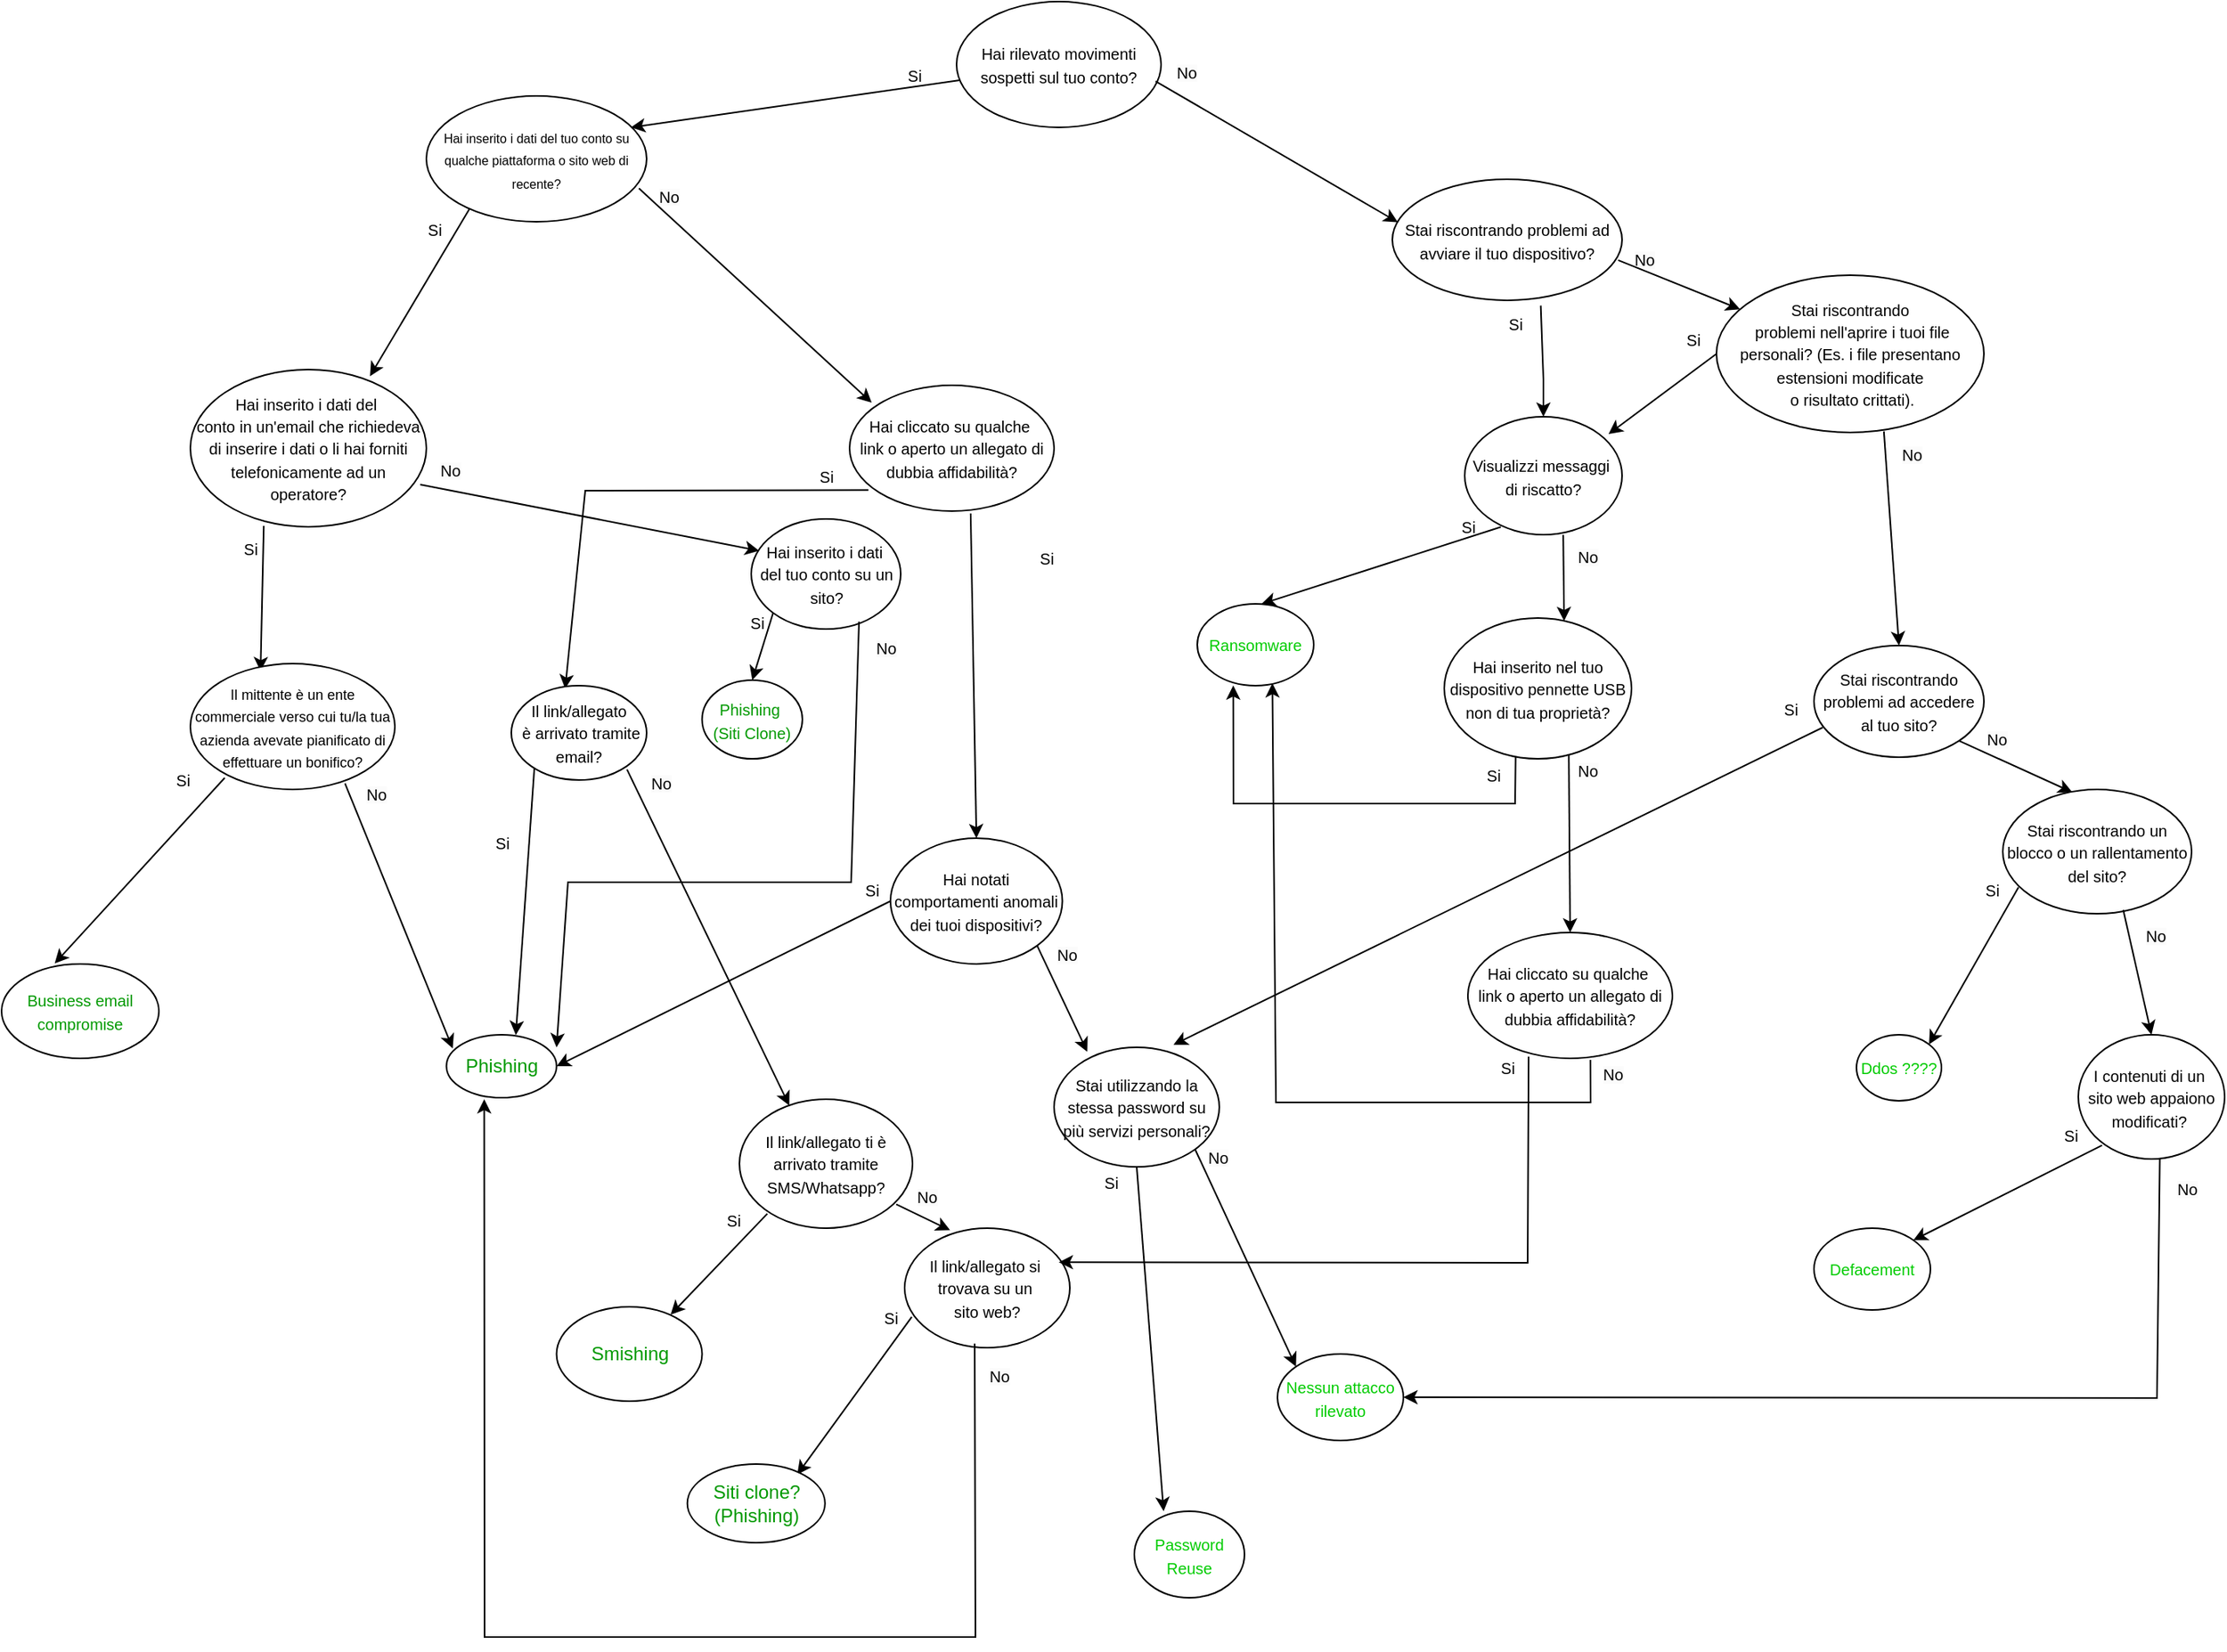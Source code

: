 <mxfile version="24.6.5" type="github">
  <diagram name="Pagina-1" id="C2TrevC_rkaqsCcJrRxx">
    <mxGraphModel dx="2335" dy="1694" grid="1" gridSize="10" guides="1" tooltips="1" connect="1" arrows="1" fold="1" page="1" pageScale="1" pageWidth="827" pageHeight="1169" math="0" shadow="0">
      <root>
        <mxCell id="0" />
        <mxCell id="1" parent="0" />
        <mxCell id="TMiehQ8rS3ajYmThUONe-1" value="&lt;font style=&quot;font-size: 10px;&quot;&gt;Hai rilevato movimenti sospetti sul tuo conto?&lt;/font&gt;" style="ellipse;whiteSpace=wrap;html=1;" parent="1" vertex="1">
          <mxGeometry x="467" y="-80" width="130" height="80" as="geometry" />
        </mxCell>
        <mxCell id="TMiehQ8rS3ajYmThUONe-2" value="&lt;span style=&quot;font-size: 10px;&quot;&gt;Stai riscontrando problemi ad avviare il tuo dispositivo?&lt;/span&gt;" style="ellipse;whiteSpace=wrap;html=1;" parent="1" vertex="1">
          <mxGeometry x="744" y="33" width="146" height="77" as="geometry" />
        </mxCell>
        <mxCell id="TMiehQ8rS3ajYmThUONe-3" value="&lt;font style=&quot;font-size: 8px;&quot;&gt;Hai inserito i dati del tuo conto su qualche piattaforma o sito web di recente?&lt;/font&gt;" style="ellipse;whiteSpace=wrap;html=1;" parent="1" vertex="1">
          <mxGeometry x="130" y="-20" width="140" height="80" as="geometry" />
        </mxCell>
        <mxCell id="TMiehQ8rS3ajYmThUONe-4" value="" style="endArrow=classic;html=1;rounded=0;exitX=0.016;exitY=0.625;exitDx=0;exitDy=0;exitPerimeter=0;entryX=0.929;entryY=0.25;entryDx=0;entryDy=0;entryPerimeter=0;" parent="1" source="TMiehQ8rS3ajYmThUONe-1" target="TMiehQ8rS3ajYmThUONe-3" edge="1">
          <mxGeometry width="50" height="50" relative="1" as="geometry">
            <mxPoint x="330" y="200" as="sourcePoint" />
            <mxPoint x="300" y="130" as="targetPoint" />
          </mxGeometry>
        </mxCell>
        <mxCell id="TMiehQ8rS3ajYmThUONe-5" value="" style="endArrow=classic;html=1;rounded=0;exitX=0.973;exitY=0.633;exitDx=0;exitDy=0;exitPerimeter=0;entryX=0.024;entryY=0.355;entryDx=0;entryDy=0;entryPerimeter=0;" parent="1" source="TMiehQ8rS3ajYmThUONe-1" target="TMiehQ8rS3ajYmThUONe-2" edge="1">
          <mxGeometry width="50" height="50" relative="1" as="geometry">
            <mxPoint x="483" y="130" as="sourcePoint" />
            <mxPoint x="420" y="152" as="targetPoint" />
          </mxGeometry>
        </mxCell>
        <mxCell id="TMiehQ8rS3ajYmThUONe-6" value="&lt;font style=&quot;font-size: 10px;&quot;&gt;Si&lt;/font&gt;" style="text;html=1;align=center;verticalAlign=middle;resizable=0;points=[];autosize=1;strokeColor=none;fillColor=none;" parent="1" vertex="1">
          <mxGeometry x="425" y="-48" width="30" height="30" as="geometry" />
        </mxCell>
        <mxCell id="TMiehQ8rS3ajYmThUONe-7" value="&lt;span style=&quot;color: rgb(0, 0, 0); font-family: Helvetica; font-size: 10px; font-style: normal; font-variant-ligatures: normal; font-variant-caps: normal; font-weight: 400; letter-spacing: normal; orphans: 2; text-align: center; text-indent: 0px; text-transform: none; widows: 2; word-spacing: 0px; -webkit-text-stroke-width: 0px; white-space: nowrap; background-color: rgb(251, 251, 251); text-decoration-thickness: initial; text-decoration-style: initial; text-decoration-color: initial; display: inline !important; float: none;&quot;&gt;No&lt;/span&gt;" style="text;whiteSpace=wrap;html=1;" parent="1" vertex="1">
          <mxGeometry x="605" y="-49" width="20" height="18" as="geometry" />
        </mxCell>
        <mxCell id="TMiehQ8rS3ajYmThUONe-8" value="&lt;font style=&quot;font-size: 10px;&quot;&gt;Si&lt;/font&gt;" style="text;html=1;align=center;verticalAlign=middle;resizable=0;points=[];autosize=1;strokeColor=none;fillColor=none;" parent="1" vertex="1">
          <mxGeometry x="120" y="50" width="30" height="30" as="geometry" />
        </mxCell>
        <mxCell id="TMiehQ8rS3ajYmThUONe-9" value="" style="endArrow=classic;html=1;rounded=0;exitX=0.195;exitY=0.9;exitDx=0;exitDy=0;exitPerimeter=0;entryX=0.761;entryY=0.042;entryDx=0;entryDy=0;entryPerimeter=0;" parent="1" source="TMiehQ8rS3ajYmThUONe-3" edge="1" target="_5rvxyNiYHPKeLXy1PwG-7">
          <mxGeometry width="50" height="50" relative="1" as="geometry">
            <mxPoint x="202" y="160" as="sourcePoint" />
            <mxPoint x="160" y="200" as="targetPoint" />
          </mxGeometry>
        </mxCell>
        <mxCell id="_5rvxyNiYHPKeLXy1PwG-1" value="&lt;font style=&quot;font-size: 10px;&quot;&gt;Si&lt;/font&gt;" style="text;html=1;align=center;verticalAlign=middle;resizable=0;points=[];autosize=1;strokeColor=none;fillColor=none;" vertex="1" parent="1">
          <mxGeometry x="920" y="120" width="30" height="30" as="geometry" />
        </mxCell>
        <mxCell id="_5rvxyNiYHPKeLXy1PwG-2" value="" style="endArrow=classic;html=1;rounded=0;exitX=0.646;exitY=1.043;exitDx=0;exitDy=0;exitPerimeter=0;entryX=0.5;entryY=0;entryDx=0;entryDy=0;" edge="1" parent="1" source="TMiehQ8rS3ajYmThUONe-2" target="_5rvxyNiYHPKeLXy1PwG-59">
          <mxGeometry width="50" height="50" relative="1" as="geometry">
            <mxPoint x="575.5" y="166" as="sourcePoint" />
            <mxPoint x="560" y="211" as="targetPoint" />
            <Array as="points">
              <mxPoint x="840" y="160" />
            </Array>
          </mxGeometry>
        </mxCell>
        <mxCell id="_5rvxyNiYHPKeLXy1PwG-3" value="&lt;span style=&quot;color: rgb(0, 0, 0); font-family: Helvetica; font-size: 10px; font-style: normal; font-variant-ligatures: normal; font-variant-caps: normal; font-weight: 400; letter-spacing: normal; orphans: 2; text-align: center; text-indent: 0px; text-transform: none; widows: 2; word-spacing: 0px; -webkit-text-stroke-width: 0px; white-space: nowrap; background-color: rgb(251, 251, 251); text-decoration-thickness: initial; text-decoration-style: initial; text-decoration-color: initial; display: inline !important; float: none;&quot;&gt;No&lt;/span&gt;" style="text;whiteSpace=wrap;html=1;" vertex="1" parent="1">
          <mxGeometry x="275.88" y="30" width="20" height="20" as="geometry" />
        </mxCell>
        <mxCell id="_5rvxyNiYHPKeLXy1PwG-5" value="" style="endArrow=classic;html=1;rounded=0;exitX=0.965;exitY=0.735;exitDx=0;exitDy=0;exitPerimeter=0;entryX=0.108;entryY=0.138;entryDx=0;entryDy=0;entryPerimeter=0;" edge="1" parent="1" source="TMiehQ8rS3ajYmThUONe-3" target="_5rvxyNiYHPKeLXy1PwG-6">
          <mxGeometry width="50" height="50" relative="1" as="geometry">
            <mxPoint x="287" y="160" as="sourcePoint" />
            <mxPoint x="310" y="200" as="targetPoint" />
          </mxGeometry>
        </mxCell>
        <mxCell id="_5rvxyNiYHPKeLXy1PwG-6" value="&lt;span style=&quot;font-size: 10px;&quot;&gt;Hai cliccato su qualche&amp;nbsp;&lt;/span&gt;&lt;div&gt;&lt;span style=&quot;font-size: 10px;&quot;&gt;link o aperto un allegato di dubbia affidabilità?&lt;/span&gt;&lt;/div&gt;" style="ellipse;whiteSpace=wrap;html=1;" vertex="1" parent="1">
          <mxGeometry x="399" y="164" width="130" height="80" as="geometry" />
        </mxCell>
        <mxCell id="_5rvxyNiYHPKeLXy1PwG-7" value="&lt;font style=&quot;font-size: 10px;&quot;&gt;Hai inserito i dati del&amp;nbsp;&lt;/font&gt;&lt;div&gt;&lt;font style=&quot;font-size: 10px;&quot;&gt;conto in un&#39;email che richiedeva di inserire&amp;nbsp;&lt;/font&gt;&lt;span style=&quot;font-size: 10px; background-color: initial;&quot;&gt;i dati o li hai forniti telefonicamente ad un operatore?&lt;/span&gt;&lt;/div&gt;" style="ellipse;whiteSpace=wrap;html=1;" vertex="1" parent="1">
          <mxGeometry x="-20" y="154" width="150" height="100" as="geometry" />
        </mxCell>
        <mxCell id="_5rvxyNiYHPKeLXy1PwG-8" value="&lt;span style=&quot;color: rgb(0, 0, 0); font-family: Helvetica; font-size: 10px; font-style: normal; font-variant-ligatures: normal; font-variant-caps: normal; font-weight: 400; letter-spacing: normal; orphans: 2; text-align: center; text-indent: 0px; text-transform: none; widows: 2; word-spacing: 0px; -webkit-text-stroke-width: 0px; white-space: nowrap; background-color: rgb(251, 251, 251); text-decoration-thickness: initial; text-decoration-style: initial; text-decoration-color: initial; display: inline !important; float: none;&quot;&gt;No&lt;/span&gt;" style="text;whiteSpace=wrap;html=1;" vertex="1" parent="1">
          <mxGeometry x="896" y="70" width="20" height="20" as="geometry" />
        </mxCell>
        <mxCell id="_5rvxyNiYHPKeLXy1PwG-10" value="" style="endArrow=classic;html=1;rounded=0;exitX=0.983;exitY=0.668;exitDx=0;exitDy=0;exitPerimeter=0;" edge="1" parent="1" source="TMiehQ8rS3ajYmThUONe-2" target="_5rvxyNiYHPKeLXy1PwG-119">
          <mxGeometry width="50" height="50" relative="1" as="geometry">
            <mxPoint x="700" y="173" as="sourcePoint" />
            <mxPoint x="732" y="217" as="targetPoint" />
          </mxGeometry>
        </mxCell>
        <mxCell id="_5rvxyNiYHPKeLXy1PwG-11" value="" style="endArrow=classic;html=1;rounded=0;exitX=0.092;exitY=0.833;exitDx=0;exitDy=0;exitPerimeter=0;entryX=0.398;entryY=0.032;entryDx=0;entryDy=0;entryPerimeter=0;" edge="1" parent="1" source="_5rvxyNiYHPKeLXy1PwG-6" target="_5rvxyNiYHPKeLXy1PwG-27">
          <mxGeometry width="50" height="50" relative="1" as="geometry">
            <mxPoint x="330" y="253" as="sourcePoint" />
            <mxPoint x="320" y="310" as="targetPoint" />
            <Array as="points">
              <mxPoint x="231" y="231" />
            </Array>
          </mxGeometry>
        </mxCell>
        <mxCell id="_5rvxyNiYHPKeLXy1PwG-13" value="&lt;span style=&quot;font-size: 10px;&quot;&gt;Hai inserito i dati&amp;nbsp;&lt;/span&gt;&lt;div&gt;&lt;span style=&quot;font-size: 10px;&quot;&gt;del tuo conto su un sito?&lt;/span&gt;&lt;/div&gt;" style="ellipse;whiteSpace=wrap;html=1;" vertex="1" parent="1">
          <mxGeometry x="336.5" y="249" width="95" height="70" as="geometry" />
        </mxCell>
        <mxCell id="_5rvxyNiYHPKeLXy1PwG-14" value="" style="endArrow=classic;html=1;rounded=0;exitX=0.311;exitY=0.994;exitDx=0;exitDy=0;exitPerimeter=0;entryX=0.343;entryY=0.06;entryDx=0;entryDy=0;entryPerimeter=0;" edge="1" parent="1" source="_5rvxyNiYHPKeLXy1PwG-7" target="_5rvxyNiYHPKeLXy1PwG-15">
          <mxGeometry width="50" height="50" relative="1" as="geometry">
            <mxPoint x="72" y="274" as="sourcePoint" />
            <mxPoint x="68" y="319" as="targetPoint" />
          </mxGeometry>
        </mxCell>
        <mxCell id="_5rvxyNiYHPKeLXy1PwG-15" value="&lt;font style=&quot;font-size: 9px;&quot;&gt;Il mittente è un ente commerciale verso cui tu/la tua azienda avevate pianificato di effettuare un bonifico?&lt;/font&gt;" style="ellipse;whiteSpace=wrap;html=1;" vertex="1" parent="1">
          <mxGeometry x="-20" y="341" width="130" height="80" as="geometry" />
        </mxCell>
        <mxCell id="_5rvxyNiYHPKeLXy1PwG-16" value="&lt;font style=&quot;font-size: 10px;&quot;&gt;Si&lt;/font&gt;" style="text;html=1;align=center;verticalAlign=middle;resizable=0;points=[];autosize=1;strokeColor=none;fillColor=none;" vertex="1" parent="1">
          <mxGeometry x="3" y="253" width="30" height="30" as="geometry" />
        </mxCell>
        <mxCell id="_5rvxyNiYHPKeLXy1PwG-18" value="" style="endArrow=classic;html=1;rounded=0;exitX=0.756;exitY=0.952;exitDx=0;exitDy=0;exitPerimeter=0;entryX=0.057;entryY=0.218;entryDx=0;entryDy=0;entryPerimeter=0;" edge="1" parent="1" source="_5rvxyNiYHPKeLXy1PwG-15" target="_5rvxyNiYHPKeLXy1PwG-26">
          <mxGeometry width="50" height="50" relative="1" as="geometry">
            <mxPoint x="147" y="390" as="sourcePoint" />
            <mxPoint x="170" y="430" as="targetPoint" />
          </mxGeometry>
        </mxCell>
        <mxCell id="_5rvxyNiYHPKeLXy1PwG-19" value="" style="endArrow=classic;html=1;rounded=0;exitX=0.974;exitY=0.731;exitDx=0;exitDy=0;exitPerimeter=0;entryX=0.053;entryY=0.289;entryDx=0;entryDy=0;entryPerimeter=0;" edge="1" parent="1" source="_5rvxyNiYHPKeLXy1PwG-7" target="_5rvxyNiYHPKeLXy1PwG-13">
          <mxGeometry width="50" height="50" relative="1" as="geometry">
            <mxPoint x="200" y="260" as="sourcePoint" />
            <mxPoint x="270" y="300" as="targetPoint" />
          </mxGeometry>
        </mxCell>
        <mxCell id="_5rvxyNiYHPKeLXy1PwG-20" value="&lt;span style=&quot;color: rgb(0, 0, 0); font-family: Helvetica; font-size: 10px; font-style: normal; font-variant-ligatures: normal; font-variant-caps: normal; font-weight: 400; letter-spacing: normal; orphans: 2; text-align: center; text-indent: 0px; text-transform: none; widows: 2; word-spacing: 0px; -webkit-text-stroke-width: 0px; white-space: nowrap; background-color: rgb(251, 251, 251); text-decoration-thickness: initial; text-decoration-style: initial; text-decoration-color: initial; display: inline !important; float: none;&quot;&gt;No&lt;/span&gt;" style="text;whiteSpace=wrap;html=1;" vertex="1" parent="1">
          <mxGeometry x="137" y="204" width="20" height="20" as="geometry" />
        </mxCell>
        <mxCell id="_5rvxyNiYHPKeLXy1PwG-22" value="&lt;span style=&quot;color: rgb(0, 0, 0); font-family: Helvetica; font-size: 10px; font-style: normal; font-variant-ligatures: normal; font-variant-caps: normal; font-weight: 400; letter-spacing: normal; orphans: 2; text-align: center; text-indent: 0px; text-transform: none; widows: 2; word-spacing: 0px; -webkit-text-stroke-width: 0px; white-space: nowrap; background-color: rgb(251, 251, 251); text-decoration-thickness: initial; text-decoration-style: initial; text-decoration-color: initial; display: inline !important; float: none;&quot;&gt;No&lt;/span&gt;" style="text;whiteSpace=wrap;html=1;" vertex="1" parent="1">
          <mxGeometry x="90" y="410" width="20" height="20" as="geometry" />
        </mxCell>
        <mxCell id="_5rvxyNiYHPKeLXy1PwG-23" value="" style="endArrow=classic;html=1;rounded=0;exitX=0.168;exitY=0.908;exitDx=0;exitDy=0;exitPerimeter=0;entryX=0.338;entryY=-0.006;entryDx=0;entryDy=0;entryPerimeter=0;" edge="1" parent="1" source="_5rvxyNiYHPKeLXy1PwG-15" target="_5rvxyNiYHPKeLXy1PwG-25">
          <mxGeometry width="50" height="50" relative="1" as="geometry">
            <mxPoint x="68" y="395" as="sourcePoint" />
            <mxPoint x="64" y="440" as="targetPoint" />
          </mxGeometry>
        </mxCell>
        <mxCell id="_5rvxyNiYHPKeLXy1PwG-24" value="&lt;font style=&quot;font-size: 10px;&quot;&gt;Si&lt;/font&gt;" style="text;html=1;align=center;verticalAlign=middle;resizable=0;points=[];autosize=1;strokeColor=none;fillColor=none;" vertex="1" parent="1">
          <mxGeometry x="-40" y="400" width="30" height="30" as="geometry" />
        </mxCell>
        <mxCell id="_5rvxyNiYHPKeLXy1PwG-25" value="&lt;font color=&quot;#009900&quot; size=&quot;1&quot;&gt;Business email compromise&lt;/font&gt;" style="ellipse;whiteSpace=wrap;html=1;" vertex="1" parent="1">
          <mxGeometry x="-140" y="532" width="100" height="60" as="geometry" />
        </mxCell>
        <mxCell id="_5rvxyNiYHPKeLXy1PwG-26" value="&lt;font color=&quot;#009900&quot;&gt;Phishing&lt;/font&gt;" style="ellipse;whiteSpace=wrap;html=1;" vertex="1" parent="1">
          <mxGeometry x="142.76" y="577" width="70" height="40" as="geometry" />
        </mxCell>
        <mxCell id="_5rvxyNiYHPKeLXy1PwG-27" value="&lt;span style=&quot;font-size: 10px;&quot;&gt;Il link/allegato&lt;/span&gt;&lt;div&gt;&lt;span style=&quot;font-size: 10px;&quot;&gt;&amp;nbsp;è arrivato tramite email?&lt;/span&gt;&lt;/div&gt;" style="ellipse;whiteSpace=wrap;html=1;" vertex="1" parent="1">
          <mxGeometry x="184" y="355" width="86" height="60" as="geometry" />
        </mxCell>
        <mxCell id="_5rvxyNiYHPKeLXy1PwG-34" value="&lt;font style=&quot;font-size: 10px;&quot;&gt;Si&lt;/font&gt;" style="text;html=1;align=center;verticalAlign=middle;resizable=0;points=[];autosize=1;strokeColor=none;fillColor=none;" vertex="1" parent="1">
          <mxGeometry x="369" y="206.5" width="30" height="30" as="geometry" />
        </mxCell>
        <mxCell id="_5rvxyNiYHPKeLXy1PwG-35" value="" style="endArrow=classic;html=1;rounded=0;exitX=0.17;exitY=0.878;exitDx=0;exitDy=0;entryX=0.63;entryY=0.005;entryDx=0;entryDy=0;entryPerimeter=0;exitPerimeter=0;" edge="1" parent="1" source="_5rvxyNiYHPKeLXy1PwG-27" target="_5rvxyNiYHPKeLXy1PwG-26">
          <mxGeometry width="50" height="50" relative="1" as="geometry">
            <mxPoint x="284" y="369.5" as="sourcePoint" />
            <mxPoint x="220" y="420" as="targetPoint" />
          </mxGeometry>
        </mxCell>
        <mxCell id="_5rvxyNiYHPKeLXy1PwG-36" value="" style="endArrow=classic;html=1;rounded=0;exitX=0.855;exitY=0.889;exitDx=0;exitDy=0;entryX=0.288;entryY=0.049;entryDx=0;entryDy=0;entryPerimeter=0;exitPerimeter=0;" edge="1" parent="1" source="_5rvxyNiYHPKeLXy1PwG-27" target="_5rvxyNiYHPKeLXy1PwG-37">
          <mxGeometry width="50" height="50" relative="1" as="geometry">
            <mxPoint x="350" y="368.32" as="sourcePoint" />
            <mxPoint x="380" y="420" as="targetPoint" />
          </mxGeometry>
        </mxCell>
        <mxCell id="_5rvxyNiYHPKeLXy1PwG-37" value="&lt;span style=&quot;font-size: 10px;&quot;&gt;Il link/allegato ti è arrivato tramite SMS/Whatsapp?&lt;/span&gt;" style="ellipse;whiteSpace=wrap;html=1;" vertex="1" parent="1">
          <mxGeometry x="329" y="618" width="110" height="82" as="geometry" />
        </mxCell>
        <mxCell id="_5rvxyNiYHPKeLXy1PwG-38" value="&lt;font style=&quot;font-size: 10px;&quot;&gt;Si&lt;/font&gt;" style="text;html=1;align=center;verticalAlign=middle;resizable=0;points=[];autosize=1;strokeColor=none;fillColor=none;" vertex="1" parent="1">
          <mxGeometry x="162.76" y="440" width="30" height="30" as="geometry" />
        </mxCell>
        <mxCell id="_5rvxyNiYHPKeLXy1PwG-39" value="" style="endArrow=classic;html=1;rounded=0;exitX=0.161;exitY=0.888;exitDx=0;exitDy=0;exitPerimeter=0;entryX=0.784;entryY=0.083;entryDx=0;entryDy=0;entryPerimeter=0;" edge="1" parent="1" source="_5rvxyNiYHPKeLXy1PwG-37" target="_5rvxyNiYHPKeLXy1PwG-40">
          <mxGeometry width="50" height="50" relative="1" as="geometry">
            <mxPoint x="366" y="480" as="sourcePoint" />
            <mxPoint x="340" y="530" as="targetPoint" />
          </mxGeometry>
        </mxCell>
        <mxCell id="_5rvxyNiYHPKeLXy1PwG-40" value="&lt;font color=&quot;#009900&quot;&gt;Smishing&lt;/font&gt;" style="ellipse;whiteSpace=wrap;html=1;" vertex="1" parent="1">
          <mxGeometry x="212.76" y="750" width="92.5" height="60" as="geometry" />
        </mxCell>
        <mxCell id="_5rvxyNiYHPKeLXy1PwG-41" value="" style="endArrow=classic;html=1;rounded=0;exitX=0;exitY=1;exitDx=0;exitDy=0;entryX=0.5;entryY=0;entryDx=0;entryDy=0;" edge="1" parent="1" source="_5rvxyNiYHPKeLXy1PwG-13" target="_5rvxyNiYHPKeLXy1PwG-96">
          <mxGeometry width="50" height="50" relative="1" as="geometry">
            <mxPoint x="392" y="350.5" as="sourcePoint" />
            <mxPoint x="300" y="510" as="targetPoint" />
          </mxGeometry>
        </mxCell>
        <mxCell id="_5rvxyNiYHPKeLXy1PwG-44" value="&lt;font style=&quot;font-size: 10px;&quot;&gt;Si&lt;/font&gt;" style="text;html=1;align=center;verticalAlign=middle;resizable=0;points=[];autosize=1;strokeColor=none;fillColor=none;" vertex="1" parent="1">
          <mxGeometry x="324.63" y="299.5" width="30" height="30" as="geometry" />
        </mxCell>
        <mxCell id="_5rvxyNiYHPKeLXy1PwG-45" value="&lt;font style=&quot;font-size: 10px;&quot;&gt;Si&lt;/font&gt;" style="text;html=1;align=center;verticalAlign=middle;resizable=0;points=[];autosize=1;strokeColor=none;fillColor=none;" vertex="1" parent="1">
          <mxGeometry x="310" y="680" width="30" height="30" as="geometry" />
        </mxCell>
        <mxCell id="_5rvxyNiYHPKeLXy1PwG-46" value="&lt;span style=&quot;color: rgb(0, 0, 0); font-family: Helvetica; font-size: 10px; font-style: normal; font-variant-ligatures: normal; font-variant-caps: normal; font-weight: 400; letter-spacing: normal; orphans: 2; text-align: center; text-indent: 0px; text-transform: none; widows: 2; word-spacing: 0px; -webkit-text-stroke-width: 0px; white-space: nowrap; background-color: rgb(251, 251, 251); text-decoration-thickness: initial; text-decoration-style: initial; text-decoration-color: initial; display: inline !important; float: none;&quot;&gt;No&lt;/span&gt;" style="text;whiteSpace=wrap;html=1;" vertex="1" parent="1">
          <mxGeometry x="270.88" y="403" width="20" height="20" as="geometry" />
        </mxCell>
        <mxCell id="_5rvxyNiYHPKeLXy1PwG-47" value="" style="endArrow=classic;html=1;rounded=0;exitX=0.906;exitY=0.815;exitDx=0;exitDy=0;exitPerimeter=0;entryX=0.275;entryY=0.017;entryDx=0;entryDy=0;entryPerimeter=0;" edge="1" parent="1" source="_5rvxyNiYHPKeLXy1PwG-37" target="_5rvxyNiYHPKeLXy1PwG-48">
          <mxGeometry width="50" height="50" relative="1" as="geometry">
            <mxPoint x="449" y="480" as="sourcePoint" />
            <mxPoint x="485" y="549" as="targetPoint" />
          </mxGeometry>
        </mxCell>
        <mxCell id="_5rvxyNiYHPKeLXy1PwG-48" value="&lt;span style=&quot;font-size: 10px;&quot;&gt;Il link/allegato si&amp;nbsp;&lt;/span&gt;&lt;div&gt;&lt;span style=&quot;font-size: 10px;&quot;&gt;trovava su un&amp;nbsp;&lt;/span&gt;&lt;/div&gt;&lt;div&gt;&lt;span style=&quot;font-size: 10px;&quot;&gt;sito web?&lt;/span&gt;&lt;/div&gt;" style="ellipse;whiteSpace=wrap;html=1;" vertex="1" parent="1">
          <mxGeometry x="434" y="700" width="105" height="76" as="geometry" />
        </mxCell>
        <mxCell id="_5rvxyNiYHPKeLXy1PwG-49" value="" style="endArrow=classic;html=1;rounded=0;exitX=0.043;exitY=0.743;exitDx=0;exitDy=0;exitPerimeter=0;entryX=0.798;entryY=0.134;entryDx=0;entryDy=0;entryPerimeter=0;" edge="1" parent="1" source="_5rvxyNiYHPKeLXy1PwG-48" target="_5rvxyNiYHPKeLXy1PwG-50">
          <mxGeometry width="50" height="50" relative="1" as="geometry">
            <mxPoint x="460" y="600" as="sourcePoint" />
            <mxPoint x="432" y="639" as="targetPoint" />
          </mxGeometry>
        </mxCell>
        <mxCell id="_5rvxyNiYHPKeLXy1PwG-50" value="&lt;font color=&quot;#009900&quot;&gt;Siti clone? (Phishing)&lt;/font&gt;" style="ellipse;whiteSpace=wrap;html=1;" vertex="1" parent="1">
          <mxGeometry x="295.88" y="850" width="87.5" height="50" as="geometry" />
        </mxCell>
        <mxCell id="_5rvxyNiYHPKeLXy1PwG-53" value="&lt;font style=&quot;font-size: 10px;&quot;&gt;Si&lt;/font&gt;" style="text;html=1;align=center;verticalAlign=middle;resizable=0;points=[];autosize=1;strokeColor=none;fillColor=none;" vertex="1" parent="1">
          <mxGeometry x="410" y="742" width="30" height="30" as="geometry" />
        </mxCell>
        <mxCell id="_5rvxyNiYHPKeLXy1PwG-57" value="" style="endArrow=classic;html=1;rounded=0;entryX=0.343;entryY=1.024;entryDx=0;entryDy=0;entryPerimeter=0;exitX=0.424;exitY=0.965;exitDx=0;exitDy=0;exitPerimeter=0;" edge="1" parent="1" source="_5rvxyNiYHPKeLXy1PwG-48" target="_5rvxyNiYHPKeLXy1PwG-26">
          <mxGeometry width="50" height="50" relative="1" as="geometry">
            <mxPoint x="480" y="780" as="sourcePoint" />
            <mxPoint x="169.12" y="605.0" as="targetPoint" />
            <Array as="points">
              <mxPoint x="479" y="960" />
              <mxPoint x="167" y="960" />
            </Array>
          </mxGeometry>
        </mxCell>
        <mxCell id="_5rvxyNiYHPKeLXy1PwG-59" value="&lt;span style=&quot;font-size: 10px;&quot;&gt;Visualizzi messaggi&amp;nbsp;&lt;/span&gt;&lt;div&gt;&lt;span style=&quot;font-size: 10px;&quot;&gt;di riscatto?&lt;/span&gt;&lt;/div&gt;" style="ellipse;whiteSpace=wrap;html=1;" vertex="1" parent="1">
          <mxGeometry x="790" y="184" width="100" height="75" as="geometry" />
        </mxCell>
        <mxCell id="_5rvxyNiYHPKeLXy1PwG-61" value="&lt;span style=&quot;font-size: 10px;&quot;&gt;Stai riscontrando problemi ad accedere al tuo sito?&lt;/span&gt;" style="ellipse;whiteSpace=wrap;html=1;" vertex="1" parent="1">
          <mxGeometry x="1012" y="329.5" width="108" height="71" as="geometry" />
        </mxCell>
        <mxCell id="_5rvxyNiYHPKeLXy1PwG-63" value="" style="endArrow=classic;html=1;rounded=0;exitX=0.229;exitY=0.935;exitDx=0;exitDy=0;exitPerimeter=0;entryX=0.553;entryY=0;entryDx=0;entryDy=0;entryPerimeter=0;" edge="1" parent="1" source="_5rvxyNiYHPKeLXy1PwG-59" target="_5rvxyNiYHPKeLXy1PwG-64">
          <mxGeometry width="50" height="50" relative="1" as="geometry">
            <mxPoint x="525.0" y="254.998" as="sourcePoint" />
            <mxPoint x="520" y="280" as="targetPoint" />
          </mxGeometry>
        </mxCell>
        <mxCell id="_5rvxyNiYHPKeLXy1PwG-64" value="&lt;span style=&quot;font-size: 10px;&quot;&gt;&lt;font color=&quot;#00cc00&quot;&gt;Ransomware&lt;/font&gt;&lt;/span&gt;" style="ellipse;whiteSpace=wrap;html=1;" vertex="1" parent="1">
          <mxGeometry x="620" y="303" width="74" height="52" as="geometry" />
        </mxCell>
        <mxCell id="_5rvxyNiYHPKeLXy1PwG-65" value="&lt;span style=&quot;color: rgb(0, 0, 0); font-family: Helvetica; font-size: 10px; font-style: normal; font-variant-ligatures: normal; font-variant-caps: normal; font-weight: 400; letter-spacing: normal; orphans: 2; text-align: center; text-indent: 0px; text-transform: none; widows: 2; word-spacing: 0px; -webkit-text-stroke-width: 0px; white-space: nowrap; background-color: rgb(251, 251, 251); text-decoration-thickness: initial; text-decoration-style: initial; text-decoration-color: initial; display: inline !important; float: none;&quot;&gt;No&lt;/span&gt;" style="text;whiteSpace=wrap;html=1;" vertex="1" parent="1">
          <mxGeometry x="485.5" y="780" width="2" as="geometry" />
        </mxCell>
        <mxCell id="_5rvxyNiYHPKeLXy1PwG-66" value="&lt;font style=&quot;font-size: 10px;&quot;&gt;Si&lt;/font&gt;" style="text;html=1;align=center;verticalAlign=middle;resizable=0;points=[];autosize=1;strokeColor=none;fillColor=none;" vertex="1" parent="1">
          <mxGeometry x="509" y="259" width="30" height="30" as="geometry" />
        </mxCell>
        <mxCell id="_5rvxyNiYHPKeLXy1PwG-68" value="&lt;font style=&quot;font-size: 10px;&quot;&gt;Si&lt;/font&gt;" style="text;html=1;align=center;verticalAlign=middle;resizable=0;points=[];autosize=1;strokeColor=none;fillColor=none;" vertex="1" parent="1">
          <mxGeometry x="777" y="239" width="30" height="30" as="geometry" />
        </mxCell>
        <mxCell id="_5rvxyNiYHPKeLXy1PwG-69" value="" style="endArrow=classic;html=1;rounded=0;exitX=1;exitY=1;exitDx=0;exitDy=0;entryX=0.368;entryY=0.022;entryDx=0;entryDy=0;entryPerimeter=0;" edge="1" parent="1" source="_5rvxyNiYHPKeLXy1PwG-61" target="_5rvxyNiYHPKeLXy1PwG-70">
          <mxGeometry width="50" height="50" relative="1" as="geometry">
            <mxPoint x="769.78" y="246.5" as="sourcePoint" />
            <mxPoint x="1140" y="380" as="targetPoint" />
          </mxGeometry>
        </mxCell>
        <mxCell id="_5rvxyNiYHPKeLXy1PwG-70" value="&lt;span style=&quot;font-size: 10px;&quot;&gt;Stai riscontrando un blocco o un rallentamento del sito?&lt;/span&gt;" style="ellipse;whiteSpace=wrap;html=1;" vertex="1" parent="1">
          <mxGeometry x="1132" y="421" width="120" height="79" as="geometry" />
        </mxCell>
        <mxCell id="_5rvxyNiYHPKeLXy1PwG-72" value="" style="endArrow=classic;html=1;rounded=0;exitX=0.626;exitY=1.001;exitDx=0;exitDy=0;exitPerimeter=0;entryX=0.64;entryY=0.021;entryDx=0;entryDy=0;entryPerimeter=0;" edge="1" parent="1" source="_5rvxyNiYHPKeLXy1PwG-59" target="_5rvxyNiYHPKeLXy1PwG-75">
          <mxGeometry width="50" height="50" relative="1" as="geometry">
            <mxPoint x="580" y="316" as="sourcePoint" />
            <mxPoint x="590" y="380" as="targetPoint" />
          </mxGeometry>
        </mxCell>
        <mxCell id="_5rvxyNiYHPKeLXy1PwG-75" value="&lt;span style=&quot;font-size: 10px;&quot;&gt;Hai inserito nel tuo dispositivo pennette USB non di tua proprietà?&lt;/span&gt;" style="ellipse;whiteSpace=wrap;html=1;" vertex="1" parent="1">
          <mxGeometry x="777" y="312" width="119" height="89.5" as="geometry" />
        </mxCell>
        <mxCell id="_5rvxyNiYHPKeLXy1PwG-76" value="&lt;span style=&quot;color: rgb(0, 0, 0); font-family: Helvetica; font-size: 10px; font-style: normal; font-variant-ligatures: normal; font-variant-caps: normal; font-weight: 400; letter-spacing: normal; orphans: 2; text-align: center; text-indent: 0px; text-transform: none; widows: 2; word-spacing: 0px; -webkit-text-stroke-width: 0px; white-space: nowrap; background-color: rgb(251, 251, 251); text-decoration-thickness: initial; text-decoration-style: initial; text-decoration-color: initial; display: inline !important; float: none;&quot;&gt;No&lt;/span&gt;" style="text;whiteSpace=wrap;html=1;" vertex="1" parent="1">
          <mxGeometry x="860" y="259" width="20" height="20" as="geometry" />
        </mxCell>
        <mxCell id="_5rvxyNiYHPKeLXy1PwG-77" value="" style="endArrow=classic;html=1;rounded=0;exitX=0.381;exitY=0.989;exitDx=0;exitDy=0;exitPerimeter=0;entryX=0.309;entryY=0.998;entryDx=0;entryDy=0;entryPerimeter=0;" edge="1" parent="1" source="_5rvxyNiYHPKeLXy1PwG-75" target="_5rvxyNiYHPKeLXy1PwG-64">
          <mxGeometry width="50" height="50" relative="1" as="geometry">
            <mxPoint x="573" y="427" as="sourcePoint" />
            <mxPoint x="588" y="445.446" as="targetPoint" />
            <Array as="points">
              <mxPoint x="822" y="430" />
              <mxPoint x="643" y="430" />
            </Array>
          </mxGeometry>
        </mxCell>
        <mxCell id="_5rvxyNiYHPKeLXy1PwG-84" value="&lt;span style=&quot;font-size: 10px;&quot;&gt;&lt;font color=&quot;#00cc00&quot;&gt;Ddos ????&lt;/font&gt;&lt;/span&gt;" style="ellipse;whiteSpace=wrap;html=1;" vertex="1" parent="1">
          <mxGeometry x="1039" y="577" width="54" height="42" as="geometry" />
        </mxCell>
        <mxCell id="_5rvxyNiYHPKeLXy1PwG-86" value="&lt;span style=&quot;font-size: 10px;&quot;&gt;I contenuti di un&amp;nbsp;&lt;/span&gt;&lt;div&gt;&lt;span style=&quot;font-size: 10px;&quot;&gt;sito web appaiono modificati?&amp;nbsp;&lt;/span&gt;&lt;/div&gt;" style="ellipse;whiteSpace=wrap;html=1;" vertex="1" parent="1">
          <mxGeometry x="1180" y="577" width="93" height="79" as="geometry" />
        </mxCell>
        <mxCell id="_5rvxyNiYHPKeLXy1PwG-88" value="" style="endArrow=classic;html=1;rounded=0;exitX=0.162;exitY=0.89;exitDx=0;exitDy=0;exitPerimeter=0;entryX=1;entryY=0;entryDx=0;entryDy=0;" edge="1" parent="1" source="_5rvxyNiYHPKeLXy1PwG-86" target="_5rvxyNiYHPKeLXy1PwG-90">
          <mxGeometry width="50" height="50" relative="1" as="geometry">
            <mxPoint x="740" y="518" as="sourcePoint" />
            <mxPoint x="680" y="610" as="targetPoint" />
          </mxGeometry>
        </mxCell>
        <mxCell id="_5rvxyNiYHPKeLXy1PwG-89" value="" style="endArrow=classic;html=1;rounded=0;entryX=1;entryY=0.5;entryDx=0;entryDy=0;exitX=0.557;exitY=0.996;exitDx=0;exitDy=0;exitPerimeter=0;" edge="1" parent="1" source="_5rvxyNiYHPKeLXy1PwG-86" target="_5rvxyNiYHPKeLXy1PwG-111">
          <mxGeometry width="50" height="50" relative="1" as="geometry">
            <mxPoint x="1230" y="680" as="sourcePoint" />
            <mxPoint x="1240" y="740" as="targetPoint" />
            <Array as="points">
              <mxPoint x="1230" y="808" />
            </Array>
          </mxGeometry>
        </mxCell>
        <mxCell id="_5rvxyNiYHPKeLXy1PwG-90" value="&lt;span style=&quot;font-size: 10px;&quot;&gt;&lt;font color=&quot;#00cc00&quot;&gt;Defacement&lt;/font&gt;&lt;/span&gt;" style="ellipse;whiteSpace=wrap;html=1;" vertex="1" parent="1">
          <mxGeometry x="1012" y="700" width="74" height="52" as="geometry" />
        </mxCell>
        <mxCell id="_5rvxyNiYHPKeLXy1PwG-94" value="&lt;span style=&quot;color: rgb(0, 0, 0); font-family: Helvetica; font-size: 10px; font-style: normal; font-variant-ligatures: normal; font-variant-caps: normal; font-weight: 400; letter-spacing: normal; orphans: 2; text-align: center; text-indent: 0px; text-transform: none; widows: 2; word-spacing: 0px; -webkit-text-stroke-width: 0px; white-space: nowrap; background-color: rgb(251, 251, 251); text-decoration-thickness: initial; text-decoration-style: initial; text-decoration-color: initial; display: inline !important; float: none;&quot;&gt;No&lt;/span&gt;" style="text;whiteSpace=wrap;html=1;" vertex="1" parent="1">
          <mxGeometry x="860" y="395" width="20" height="20" as="geometry" />
        </mxCell>
        <mxCell id="_5rvxyNiYHPKeLXy1PwG-96" value="&lt;font style=&quot;font-size: 10px;&quot; color=&quot;#009900&quot;&gt;Phishing&amp;nbsp;&lt;/font&gt;&lt;div&gt;&lt;font style=&quot;font-size: 10px;&quot; color=&quot;#009900&quot;&gt;(Siti Clone)&lt;/font&gt;&lt;/div&gt;" style="ellipse;whiteSpace=wrap;html=1;" vertex="1" parent="1">
          <mxGeometry x="305.25" y="351.5" width="63.75" height="50" as="geometry" />
        </mxCell>
        <mxCell id="_5rvxyNiYHPKeLXy1PwG-99" value="" style="endArrow=classic;html=1;rounded=0;entryX=1;entryY=0.2;entryDx=0;entryDy=0;entryPerimeter=0;exitX=0.721;exitY=0.933;exitDx=0;exitDy=0;exitPerimeter=0;" edge="1" parent="1" source="_5rvxyNiYHPKeLXy1PwG-13" target="_5rvxyNiYHPKeLXy1PwG-26">
          <mxGeometry width="50" height="50" relative="1" as="geometry">
            <mxPoint x="370" y="360" as="sourcePoint" />
            <mxPoint x="372" y="440" as="targetPoint" />
            <Array as="points">
              <mxPoint x="400" y="480" />
              <mxPoint x="220" y="480" />
            </Array>
          </mxGeometry>
        </mxCell>
        <mxCell id="_5rvxyNiYHPKeLXy1PwG-100" value="&lt;span style=&quot;color: rgb(0, 0, 0); font-family: Helvetica; font-size: 10px; font-style: normal; font-variant-ligatures: normal; font-variant-caps: normal; font-weight: 400; letter-spacing: normal; orphans: 2; text-align: center; text-indent: 0px; text-transform: none; widows: 2; word-spacing: 0px; -webkit-text-stroke-width: 0px; white-space: nowrap; background-color: rgb(251, 251, 251); text-decoration-thickness: initial; text-decoration-style: initial; text-decoration-color: initial; display: inline !important; float: none;&quot;&gt;No&lt;/span&gt;" style="text;whiteSpace=wrap;html=1;" vertex="1" parent="1">
          <mxGeometry x="414" y="317" width="20" height="20" as="geometry" />
        </mxCell>
        <mxCell id="_5rvxyNiYHPKeLXy1PwG-101" value="" style="endArrow=classic;html=1;rounded=0;exitX=0.592;exitY=1.019;exitDx=0;exitDy=0;exitPerimeter=0;entryX=0.5;entryY=0;entryDx=0;entryDy=0;" edge="1" parent="1" source="_5rvxyNiYHPKeLXy1PwG-6" target="_5rvxyNiYHPKeLXy1PwG-106">
          <mxGeometry width="50" height="50" relative="1" as="geometry">
            <mxPoint x="425" y="249" as="sourcePoint" />
            <mxPoint x="480" y="460" as="targetPoint" />
          </mxGeometry>
        </mxCell>
        <mxCell id="_5rvxyNiYHPKeLXy1PwG-106" value="&lt;span style=&quot;font-size: 10px;&quot;&gt;Hai notati comportamenti anomali dei tuoi dispositivi?&lt;/span&gt;" style="ellipse;whiteSpace=wrap;html=1;" vertex="1" parent="1">
          <mxGeometry x="425" y="452" width="109.25" height="80" as="geometry" />
        </mxCell>
        <mxCell id="_5rvxyNiYHPKeLXy1PwG-108" value="" style="endArrow=classic;html=1;rounded=0;exitX=0;exitY=0.5;exitDx=0;exitDy=0;entryX=1;entryY=0.5;entryDx=0;entryDy=0;" edge="1" parent="1" source="_5rvxyNiYHPKeLXy1PwG-106" target="_5rvxyNiYHPKeLXy1PwG-26">
          <mxGeometry width="50" height="50" relative="1" as="geometry">
            <mxPoint x="414" y="492" as="sourcePoint" />
            <mxPoint x="377" y="576" as="targetPoint" />
          </mxGeometry>
        </mxCell>
        <mxCell id="_5rvxyNiYHPKeLXy1PwG-109" value="" style="endArrow=classic;html=1;rounded=0;exitX=1;exitY=1;exitDx=0;exitDy=0;entryX=0.201;entryY=0.037;entryDx=0;entryDy=0;entryPerimeter=0;" edge="1" parent="1" source="_5rvxyNiYHPKeLXy1PwG-106" target="_5rvxyNiYHPKeLXy1PwG-110">
          <mxGeometry width="50" height="50" relative="1" as="geometry">
            <mxPoint x="514" y="517" as="sourcePoint" />
            <mxPoint x="540" y="630" as="targetPoint" />
          </mxGeometry>
        </mxCell>
        <mxCell id="_5rvxyNiYHPKeLXy1PwG-110" value="&lt;span style=&quot;font-size: 10px;&quot;&gt;Stai utilizzando la stessa password su più servizi personali?&lt;/span&gt;" style="ellipse;whiteSpace=wrap;html=1;" vertex="1" parent="1">
          <mxGeometry x="529" y="585" width="105" height="76" as="geometry" />
        </mxCell>
        <mxCell id="_5rvxyNiYHPKeLXy1PwG-111" value="&lt;span style=&quot;font-size: 10px;&quot;&gt;&lt;font color=&quot;#00cc00&quot;&gt;Nessun attacco rilevato&lt;/font&gt;&lt;/span&gt;" style="ellipse;whiteSpace=wrap;html=1;" vertex="1" parent="1">
          <mxGeometry x="671" y="780" width="80" height="55" as="geometry" />
        </mxCell>
        <mxCell id="_5rvxyNiYHPKeLXy1PwG-112" value="" style="endArrow=classic;html=1;rounded=0;exitX=1;exitY=1;exitDx=0;exitDy=0;entryX=0;entryY=0;entryDx=0;entryDy=0;" edge="1" parent="1" source="_5rvxyNiYHPKeLXy1PwG-110" target="_5rvxyNiYHPKeLXy1PwG-111">
          <mxGeometry width="50" height="50" relative="1" as="geometry">
            <mxPoint x="620" y="638" as="sourcePoint" />
            <mxPoint x="662" y="700" as="targetPoint" />
          </mxGeometry>
        </mxCell>
        <mxCell id="_5rvxyNiYHPKeLXy1PwG-114" value="&lt;span style=&quot;font-size: 10px;&quot;&gt;Hai cliccato su qualche&amp;nbsp;&lt;/span&gt;&lt;div&gt;&lt;span style=&quot;font-size: 10px;&quot;&gt;link o aperto un allegato di dubbia affidabilità?&lt;/span&gt;&lt;/div&gt;" style="ellipse;whiteSpace=wrap;html=1;" vertex="1" parent="1">
          <mxGeometry x="792" y="512" width="130" height="80" as="geometry" />
        </mxCell>
        <mxCell id="_5rvxyNiYHPKeLXy1PwG-115" value="" style="endArrow=classic;html=1;rounded=0;exitX=0.665;exitY=0.966;exitDx=0;exitDy=0;exitPerimeter=0;entryX=0.5;entryY=0;entryDx=0;entryDy=0;" edge="1" parent="1" source="_5rvxyNiYHPKeLXy1PwG-75" target="_5rvxyNiYHPKeLXy1PwG-114">
          <mxGeometry width="50" height="50" relative="1" as="geometry">
            <mxPoint x="782" y="440" as="sourcePoint" />
            <mxPoint x="855" y="510" as="targetPoint" />
          </mxGeometry>
        </mxCell>
        <mxCell id="_5rvxyNiYHPKeLXy1PwG-116" value="" style="endArrow=classic;html=1;rounded=0;exitX=0.599;exitY=1.012;exitDx=0;exitDy=0;exitPerimeter=0;entryX=0.645;entryY=0.971;entryDx=0;entryDy=0;entryPerimeter=0;" edge="1" parent="1" source="_5rvxyNiYHPKeLXy1PwG-114" target="_5rvxyNiYHPKeLXy1PwG-64">
          <mxGeometry width="50" height="50" relative="1" as="geometry">
            <mxPoint x="786.56" y="576.12" as="sourcePoint" />
            <mxPoint x="628.246" y="380.004" as="targetPoint" />
            <Array as="points">
              <mxPoint x="870" y="620" />
              <mxPoint x="670" y="620" />
            </Array>
          </mxGeometry>
        </mxCell>
        <mxCell id="_5rvxyNiYHPKeLXy1PwG-118" value="" style="endArrow=classic;html=1;rounded=0;exitX=0.297;exitY=0.986;exitDx=0;exitDy=0;entryX=0.933;entryY=0.285;entryDx=0;entryDy=0;exitPerimeter=0;entryPerimeter=0;" edge="1" parent="1" source="_5rvxyNiYHPKeLXy1PwG-114" target="_5rvxyNiYHPKeLXy1PwG-48">
          <mxGeometry width="50" height="50" relative="1" as="geometry">
            <mxPoint x="726" y="555.0" as="sourcePoint" />
            <mxPoint x="537.055" y="730" as="targetPoint" />
            <Array as="points">
              <mxPoint x="830" y="722" />
            </Array>
          </mxGeometry>
        </mxCell>
        <mxCell id="_5rvxyNiYHPKeLXy1PwG-119" value="&lt;font style=&quot;font-size: 10px;&quot;&gt;Stai riscontrando&lt;/font&gt;&lt;div&gt;&lt;font style=&quot;font-size: 10px;&quot;&gt;&amp;nbsp;problemi nell&#39;aprire i tuoi file personali? (Es. i file presentano estensioni modificate&lt;/font&gt;&lt;/div&gt;&lt;div&gt;&lt;font style=&quot;font-size: 10px;&quot;&gt;&amp;nbsp;o risultato crittati).&lt;/font&gt;&lt;/div&gt;" style="ellipse;whiteSpace=wrap;html=1;" vertex="1" parent="1">
          <mxGeometry x="950" y="94" width="170" height="100" as="geometry" />
        </mxCell>
        <mxCell id="_5rvxyNiYHPKeLXy1PwG-121" value="" style="endArrow=classic;html=1;rounded=0;exitX=0;exitY=0.5;exitDx=0;exitDy=0;entryX=0.914;entryY=0.147;entryDx=0;entryDy=0;entryPerimeter=0;" edge="1" parent="1" source="_5rvxyNiYHPKeLXy1PwG-119" target="_5rvxyNiYHPKeLXy1PwG-59">
          <mxGeometry width="50" height="50" relative="1" as="geometry">
            <mxPoint x="783" y="113" as="sourcePoint" />
            <mxPoint x="780" y="189" as="targetPoint" />
          </mxGeometry>
        </mxCell>
        <mxCell id="_5rvxyNiYHPKeLXy1PwG-122" value="" style="endArrow=classic;html=1;rounded=0;exitX=0.626;exitY=0.993;exitDx=0;exitDy=0;exitPerimeter=0;entryX=0.5;entryY=0;entryDx=0;entryDy=0;" edge="1" parent="1" source="_5rvxyNiYHPKeLXy1PwG-119" target="_5rvxyNiYHPKeLXy1PwG-61">
          <mxGeometry width="50" height="50" relative="1" as="geometry">
            <mxPoint x="1065" y="188" as="sourcePoint" />
            <mxPoint x="1064" y="280" as="targetPoint" />
          </mxGeometry>
        </mxCell>
        <mxCell id="_5rvxyNiYHPKeLXy1PwG-123" value="" style="endArrow=classic;html=1;rounded=0;exitX=0.051;exitY=0.734;exitDx=0;exitDy=0;entryX=0.723;entryY=-0.022;entryDx=0;entryDy=0;entryPerimeter=0;exitPerimeter=0;" edge="1" parent="1" source="_5rvxyNiYHPKeLXy1PwG-61" target="_5rvxyNiYHPKeLXy1PwG-110">
          <mxGeometry width="50" height="50" relative="1" as="geometry">
            <mxPoint x="1022" y="324" as="sourcePoint" />
            <mxPoint x="883" y="370" as="targetPoint" />
          </mxGeometry>
        </mxCell>
        <mxCell id="_5rvxyNiYHPKeLXy1PwG-124" value="" style="endArrow=classic;html=1;rounded=0;exitX=0.5;exitY=1;exitDx=0;exitDy=0;entryX=0.266;entryY=0;entryDx=0;entryDy=0;entryPerimeter=0;" edge="1" parent="1" source="_5rvxyNiYHPKeLXy1PwG-110" target="_5rvxyNiYHPKeLXy1PwG-125">
          <mxGeometry width="50" height="50" relative="1" as="geometry">
            <mxPoint x="662" y="738.5" as="sourcePoint" />
            <mxPoint x="630" y="820" as="targetPoint" />
          </mxGeometry>
        </mxCell>
        <mxCell id="_5rvxyNiYHPKeLXy1PwG-125" value="&lt;span style=&quot;font-size: 10px;&quot;&gt;&lt;font color=&quot;#00cc00&quot;&gt;Password Reuse&lt;/font&gt;&lt;/span&gt;" style="ellipse;whiteSpace=wrap;html=1;" vertex="1" parent="1">
          <mxGeometry x="580" y="880" width="70" height="55" as="geometry" />
        </mxCell>
        <mxCell id="_5rvxyNiYHPKeLXy1PwG-126" value="" style="endArrow=classic;html=1;rounded=0;exitX=0.083;exitY=0.788;exitDx=0;exitDy=0;exitPerimeter=0;entryX=1;entryY=0;entryDx=0;entryDy=0;" edge="1" parent="1" source="_5rvxyNiYHPKeLXy1PwG-70" target="_5rvxyNiYHPKeLXy1PwG-84">
          <mxGeometry width="50" height="50" relative="1" as="geometry">
            <mxPoint x="1136" y="444" as="sourcePoint" />
            <mxPoint x="1110" y="500" as="targetPoint" />
          </mxGeometry>
        </mxCell>
        <mxCell id="_5rvxyNiYHPKeLXy1PwG-127" value="" style="endArrow=classic;html=1;rounded=0;exitX=0.638;exitY=0.97;exitDx=0;exitDy=0;exitPerimeter=0;entryX=0.5;entryY=0;entryDx=0;entryDy=0;" edge="1" parent="1" source="_5rvxyNiYHPKeLXy1PwG-70" target="_5rvxyNiYHPKeLXy1PwG-86">
          <mxGeometry width="50" height="50" relative="1" as="geometry">
            <mxPoint x="1220" y="454" as="sourcePoint" />
            <mxPoint x="1220" y="571" as="targetPoint" />
          </mxGeometry>
        </mxCell>
        <mxCell id="_5rvxyNiYHPKeLXy1PwG-133" style="edgeStyle=orthogonalEdgeStyle;rounded=0;orthogonalLoop=1;jettySize=auto;html=1;exitX=0.5;exitY=1;exitDx=0;exitDy=0;" edge="1" parent="1" source="_5rvxyNiYHPKeLXy1PwG-3" target="_5rvxyNiYHPKeLXy1PwG-3">
          <mxGeometry relative="1" as="geometry" />
        </mxCell>
        <mxCell id="_5rvxyNiYHPKeLXy1PwG-142" value="&lt;font style=&quot;font-size: 10px;&quot;&gt;Si&lt;/font&gt;" style="text;html=1;align=center;verticalAlign=middle;resizable=0;points=[];autosize=1;strokeColor=none;fillColor=none;" vertex="1" parent="1">
          <mxGeometry x="807" y="110" width="30" height="30" as="geometry" />
        </mxCell>
        <mxCell id="_5rvxyNiYHPKeLXy1PwG-145" value="&lt;font style=&quot;font-size: 10px;&quot;&gt;Si&lt;/font&gt;" style="text;html=1;align=center;verticalAlign=middle;resizable=0;points=[];autosize=1;strokeColor=none;fillColor=none;" vertex="1" parent="1">
          <mxGeometry x="793" y="397" width="30" height="30" as="geometry" />
        </mxCell>
        <mxCell id="_5rvxyNiYHPKeLXy1PwG-147" value="&lt;span style=&quot;color: rgb(0, 0, 0); font-family: Helvetica; font-size: 10px; font-style: normal; font-variant-ligatures: normal; font-variant-caps: normal; font-weight: 400; letter-spacing: normal; orphans: 2; text-align: center; text-indent: 0px; text-transform: none; widows: 2; word-spacing: 0px; -webkit-text-stroke-width: 0px; white-space: nowrap; background-color: rgb(251, 251, 251); text-decoration-thickness: initial; text-decoration-style: initial; text-decoration-color: initial; display: inline !important; float: none;&quot;&gt;No&lt;/span&gt;" style="text;whiteSpace=wrap;html=1;" vertex="1" parent="1">
          <mxGeometry x="1066" y="194" width="20" height="20" as="geometry" />
        </mxCell>
        <mxCell id="_5rvxyNiYHPKeLXy1PwG-148" value="&lt;span style=&quot;color: rgb(0, 0, 0); font-family: Helvetica; font-size: 10px; font-style: normal; font-variant-ligatures: normal; font-variant-caps: normal; font-weight: 400; letter-spacing: normal; orphans: 2; text-align: center; text-indent: 0px; text-transform: none; widows: 2; word-spacing: 0px; -webkit-text-stroke-width: 0px; white-space: nowrap; background-color: rgb(251, 251, 251); text-decoration-thickness: initial; text-decoration-style: initial; text-decoration-color: initial; display: inline !important; float: none;&quot;&gt;No&lt;/span&gt;" style="text;whiteSpace=wrap;html=1;" vertex="1" parent="1">
          <mxGeometry x="1120" y="375" width="20" height="20" as="geometry" />
        </mxCell>
        <mxCell id="_5rvxyNiYHPKeLXy1PwG-149" value="&lt;font style=&quot;font-size: 10px;&quot;&gt;Si&lt;/font&gt;" style="text;html=1;align=center;verticalAlign=middle;resizable=0;points=[];autosize=1;strokeColor=none;fillColor=none;" vertex="1" parent="1">
          <mxGeometry x="982" y="355" width="30" height="30" as="geometry" />
        </mxCell>
        <mxCell id="_5rvxyNiYHPKeLXy1PwG-150" value="&lt;font style=&quot;font-size: 10px;&quot;&gt;Si&lt;/font&gt;" style="text;html=1;align=center;verticalAlign=middle;resizable=0;points=[];autosize=1;strokeColor=none;fillColor=none;" vertex="1" parent="1">
          <mxGeometry x="1110" y="470" width="30" height="30" as="geometry" />
        </mxCell>
        <mxCell id="_5rvxyNiYHPKeLXy1PwG-151" value="&lt;font style=&quot;font-size: 10px;&quot;&gt;Si&lt;/font&gt;" style="text;html=1;align=center;verticalAlign=middle;resizable=0;points=[];autosize=1;strokeColor=none;fillColor=none;" vertex="1" parent="1">
          <mxGeometry x="1160" y="626" width="30" height="30" as="geometry" />
        </mxCell>
        <mxCell id="_5rvxyNiYHPKeLXy1PwG-152" value="&lt;span style=&quot;color: rgb(0, 0, 0); font-family: Helvetica; font-size: 10px; font-style: normal; font-variant-ligatures: normal; font-variant-caps: normal; font-weight: 400; letter-spacing: normal; orphans: 2; text-align: center; text-indent: 0px; text-transform: none; widows: 2; word-spacing: 0px; -webkit-text-stroke-width: 0px; white-space: nowrap; background-color: rgb(251, 251, 251); text-decoration-thickness: initial; text-decoration-style: initial; text-decoration-color: initial; display: inline !important; float: none;&quot;&gt;No&lt;/span&gt;" style="text;whiteSpace=wrap;html=1;" vertex="1" parent="1">
          <mxGeometry x="1221" y="500" width="20" height="20" as="geometry" />
        </mxCell>
        <mxCell id="_5rvxyNiYHPKeLXy1PwG-153" value="&lt;span style=&quot;color: rgb(0, 0, 0); font-family: Helvetica; font-size: 10px; font-style: normal; font-variant-ligatures: normal; font-variant-caps: normal; font-weight: 400; letter-spacing: normal; orphans: 2; text-align: center; text-indent: 0px; text-transform: none; widows: 2; word-spacing: 0px; -webkit-text-stroke-width: 0px; white-space: nowrap; background-color: rgb(251, 251, 251); text-decoration-thickness: initial; text-decoration-style: initial; text-decoration-color: initial; display: inline !important; float: none;&quot;&gt;No&lt;/span&gt;" style="text;whiteSpace=wrap;html=1;" vertex="1" parent="1">
          <mxGeometry x="1241" y="661" width="20" height="20" as="geometry" />
        </mxCell>
        <mxCell id="_5rvxyNiYHPKeLXy1PwG-154" value="&lt;font style=&quot;font-size: 10px;&quot;&gt;Si&lt;/font&gt;" style="text;html=1;align=center;verticalAlign=middle;resizable=0;points=[];autosize=1;strokeColor=none;fillColor=none;" vertex="1" parent="1">
          <mxGeometry x="550" y="656" width="30" height="30" as="geometry" />
        </mxCell>
        <mxCell id="_5rvxyNiYHPKeLXy1PwG-155" value="&lt;font style=&quot;font-size: 10px;&quot;&gt;Si&lt;/font&gt;" style="text;html=1;align=center;verticalAlign=middle;resizable=0;points=[];autosize=1;strokeColor=none;fillColor=none;" vertex="1" parent="1">
          <mxGeometry x="398" y="470" width="30" height="30" as="geometry" />
        </mxCell>
        <mxCell id="_5rvxyNiYHPKeLXy1PwG-156" value="&lt;font style=&quot;font-size: 10px;&quot;&gt;Si&lt;/font&gt;" style="text;html=1;align=center;verticalAlign=middle;resizable=0;points=[];autosize=1;strokeColor=none;fillColor=none;" vertex="1" parent="1">
          <mxGeometry x="802" y="583" width="30" height="30" as="geometry" />
        </mxCell>
        <mxCell id="_5rvxyNiYHPKeLXy1PwG-157" value="&lt;span style=&quot;color: rgb(0, 0, 0); font-family: Helvetica; font-size: 10px; font-style: normal; font-variant-ligatures: normal; font-variant-caps: normal; font-weight: 400; letter-spacing: normal; orphans: 2; text-align: center; text-indent: 0px; text-transform: none; widows: 2; word-spacing: 0px; -webkit-text-stroke-width: 0px; white-space: nowrap; background-color: rgb(251, 251, 251); text-decoration-thickness: initial; text-decoration-style: initial; text-decoration-color: initial; display: inline !important; float: none;&quot;&gt;No&lt;/span&gt;" style="text;whiteSpace=wrap;html=1;" vertex="1" parent="1">
          <mxGeometry x="876" y="588" width="20" height="20" as="geometry" />
        </mxCell>
        <mxCell id="_5rvxyNiYHPKeLXy1PwG-158" value="&lt;span style=&quot;color: rgb(0, 0, 0); font-family: Helvetica; font-size: 10px; font-style: normal; font-variant-ligatures: normal; font-variant-caps: normal; font-weight: 400; letter-spacing: normal; orphans: 2; text-align: center; text-indent: 0px; text-transform: none; widows: 2; word-spacing: 0px; -webkit-text-stroke-width: 0px; white-space: nowrap; background-color: rgb(251, 251, 251); text-decoration-thickness: initial; text-decoration-style: initial; text-decoration-color: initial; display: inline !important; float: none;&quot;&gt;No&lt;/span&gt;" style="text;whiteSpace=wrap;html=1;" vertex="1" parent="1">
          <mxGeometry x="625" y="641" width="20" height="20" as="geometry" />
        </mxCell>
        <mxCell id="_5rvxyNiYHPKeLXy1PwG-159" value="&lt;span style=&quot;color: rgb(0, 0, 0); font-family: Helvetica; font-size: 10px; font-style: normal; font-variant-ligatures: normal; font-variant-caps: normal; font-weight: 400; letter-spacing: normal; orphans: 2; text-align: center; text-indent: 0px; text-transform: none; widows: 2; word-spacing: 0px; -webkit-text-stroke-width: 0px; white-space: nowrap; background-color: rgb(251, 251, 251); text-decoration-thickness: initial; text-decoration-style: initial; text-decoration-color: initial; display: inline !important; float: none;&quot;&gt;No&lt;/span&gt;" style="text;whiteSpace=wrap;html=1;" vertex="1" parent="1">
          <mxGeometry x="529" y="512" width="20" height="20" as="geometry" />
        </mxCell>
        <mxCell id="_5rvxyNiYHPKeLXy1PwG-160" value="&lt;span style=&quot;color: rgb(0, 0, 0); font-family: Helvetica; font-size: 10px; font-style: normal; font-variant-ligatures: normal; font-variant-caps: normal; font-weight: 400; letter-spacing: normal; orphans: 2; text-align: center; text-indent: 0px; text-transform: none; widows: 2; word-spacing: 0px; -webkit-text-stroke-width: 0px; white-space: nowrap; background-color: rgb(251, 251, 251); text-decoration-thickness: initial; text-decoration-style: initial; text-decoration-color: initial; display: inline !important; float: none;&quot;&gt;No&lt;/span&gt;" style="text;whiteSpace=wrap;html=1;" vertex="1" parent="1">
          <mxGeometry x="440" y="666" width="20" height="20" as="geometry" />
        </mxCell>
      </root>
    </mxGraphModel>
  </diagram>
</mxfile>
